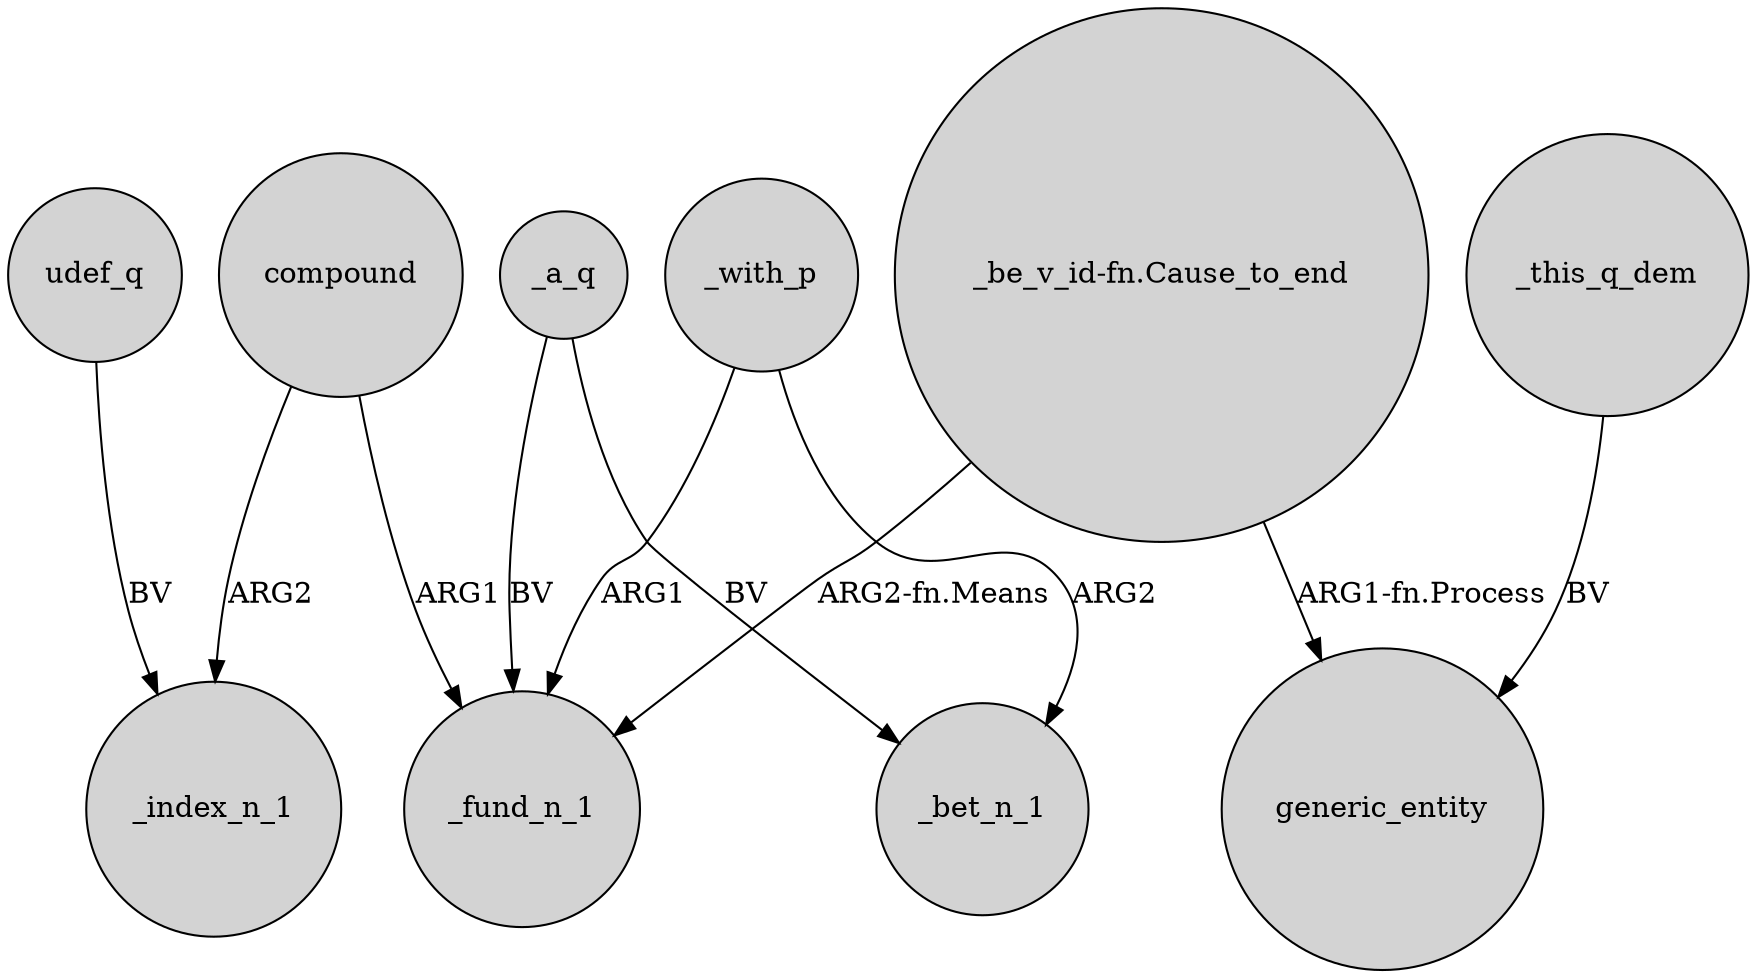 digraph {
	node [shape=circle style=filled]
	udef_q -> _index_n_1 [label=BV]
	"_be_v_id-fn.Cause_to_end" -> _fund_n_1 [label="ARG2-fn.Means"]
	_with_p -> _fund_n_1 [label=ARG1]
	"_be_v_id-fn.Cause_to_end" -> generic_entity [label="ARG1-fn.Process"]
	_a_q -> _fund_n_1 [label=BV]
	_a_q -> _bet_n_1 [label=BV]
	compound -> _index_n_1 [label=ARG2]
	compound -> _fund_n_1 [label=ARG1]
	_with_p -> _bet_n_1 [label=ARG2]
	_this_q_dem -> generic_entity [label=BV]
}
